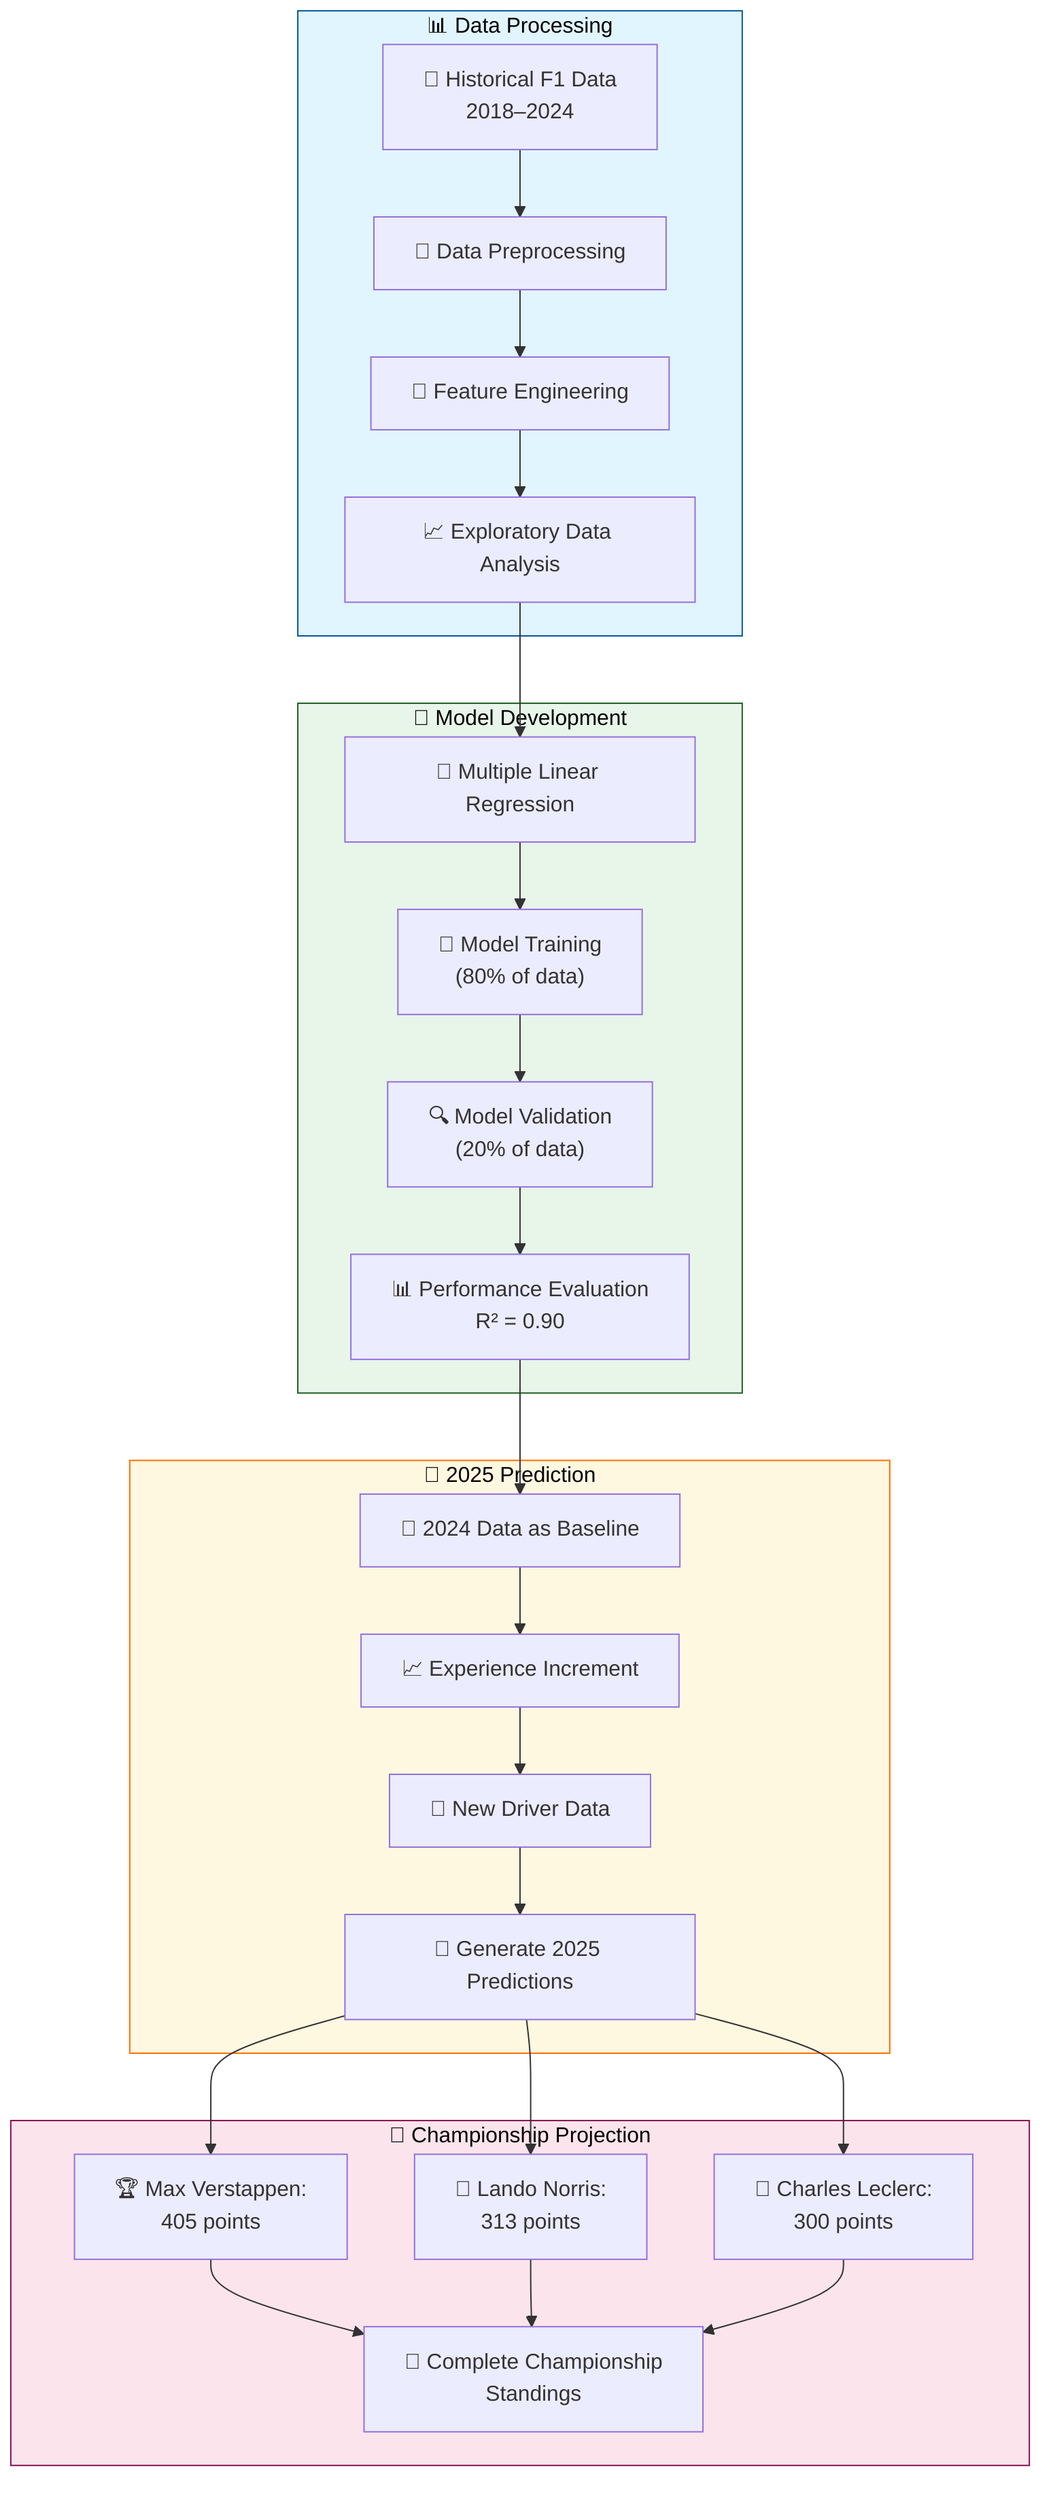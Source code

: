 flowchart TB
    subgraph Data["📊 Data Processing"]
        A["📁 Historical F1 Data<br/>2018–2024"] --> B["🧹 Data Preprocessing"]
        B --> C["🧬 Feature Engineering"]
        C --> D["📈 Exploratory Data Analysis"]
    end

    subgraph Model["🧪 Model Development"]
        D --> E["📐 Multiple Linear Regression"]
        E --> F["🎯 Model Training<br/>(80% of data)"]
        F --> G["🔍 Model Validation<br/>(20% of data)"]
        G --> H["📊 Performance Evaluation<br/>R² = 0.90"]
    end

    subgraph Prediction["🔮 2025 Prediction"]
        H --> I["📂 2024 Data as Baseline"]
        I --> J["📈 Experience Increment"]
        J --> K["👶 New Driver Data"]
        K --> L["🧮 Generate 2025 Predictions"]
    end

    subgraph Results["🏁 Championship Projection"]
        L --> M["🏆 Max Verstappen:<br/>405 points"]
        L --> N["🥈 Lando Norris:<br/>313 points"]
        L --> O["🥉 Charles Leclerc:<br/>300 points"]
        M & N & O --> P["📃 Complete Championship<br/>Standings"]
    end

    %% Section Styles
    style Data fill:#e1f5fe,stroke:#01579b,color:#000
    style Model fill:#e8f5e9,stroke:#1b5e20,color:#000
    style Prediction fill:#fff8e1,stroke:#ff6f00,color:#000
    style Results fill:#fce4ec,stroke:#880e4f,color:#000